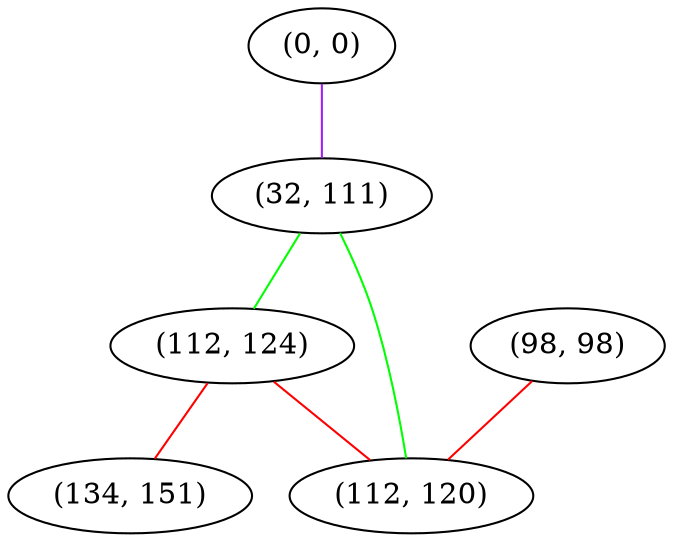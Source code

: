 graph "" {
"(0, 0)";
"(32, 111)";
"(112, 124)";
"(134, 151)";
"(98, 98)";
"(112, 120)";
"(0, 0)" -- "(32, 111)"  [color=purple, key=0, weight=4];
"(32, 111)" -- "(112, 120)"  [color=green, key=0, weight=2];
"(32, 111)" -- "(112, 124)"  [color=green, key=0, weight=2];
"(112, 124)" -- "(112, 120)"  [color=red, key=0, weight=1];
"(112, 124)" -- "(134, 151)"  [color=red, key=0, weight=1];
"(98, 98)" -- "(112, 120)"  [color=red, key=0, weight=1];
}
